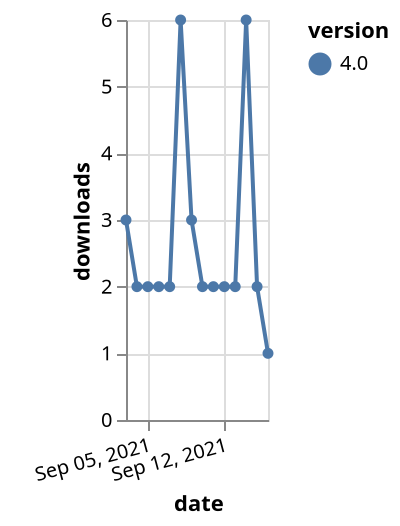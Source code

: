{"$schema": "https://vega.github.io/schema/vega-lite/v5.json", "description": "A simple bar chart with embedded data.", "data": {"values": [{"date": "2021-09-03", "total": 2603, "delta": 3, "version": "4.0"}, {"date": "2021-09-04", "total": 2605, "delta": 2, "version": "4.0"}, {"date": "2021-09-05", "total": 2607, "delta": 2, "version": "4.0"}, {"date": "2021-09-06", "total": 2609, "delta": 2, "version": "4.0"}, {"date": "2021-09-07", "total": 2611, "delta": 2, "version": "4.0"}, {"date": "2021-09-08", "total": 2617, "delta": 6, "version": "4.0"}, {"date": "2021-09-09", "total": 2620, "delta": 3, "version": "4.0"}, {"date": "2021-09-10", "total": 2622, "delta": 2, "version": "4.0"}, {"date": "2021-09-11", "total": 2624, "delta": 2, "version": "4.0"}, {"date": "2021-09-12", "total": 2626, "delta": 2, "version": "4.0"}, {"date": "2021-09-13", "total": 2628, "delta": 2, "version": "4.0"}, {"date": "2021-09-14", "total": 2634, "delta": 6, "version": "4.0"}, {"date": "2021-09-15", "total": 2636, "delta": 2, "version": "4.0"}, {"date": "2021-09-16", "total": 2637, "delta": 1, "version": "4.0"}]}, "width": "container", "mark": {"type": "line", "point": {"filled": true}}, "encoding": {"x": {"field": "date", "type": "temporal", "timeUnit": "yearmonthdate", "title": "date", "axis": {"labelAngle": -15}}, "y": {"field": "delta", "type": "quantitative", "title": "downloads"}, "color": {"field": "version", "type": "nominal"}, "tooltip": {"field": "delta"}}}